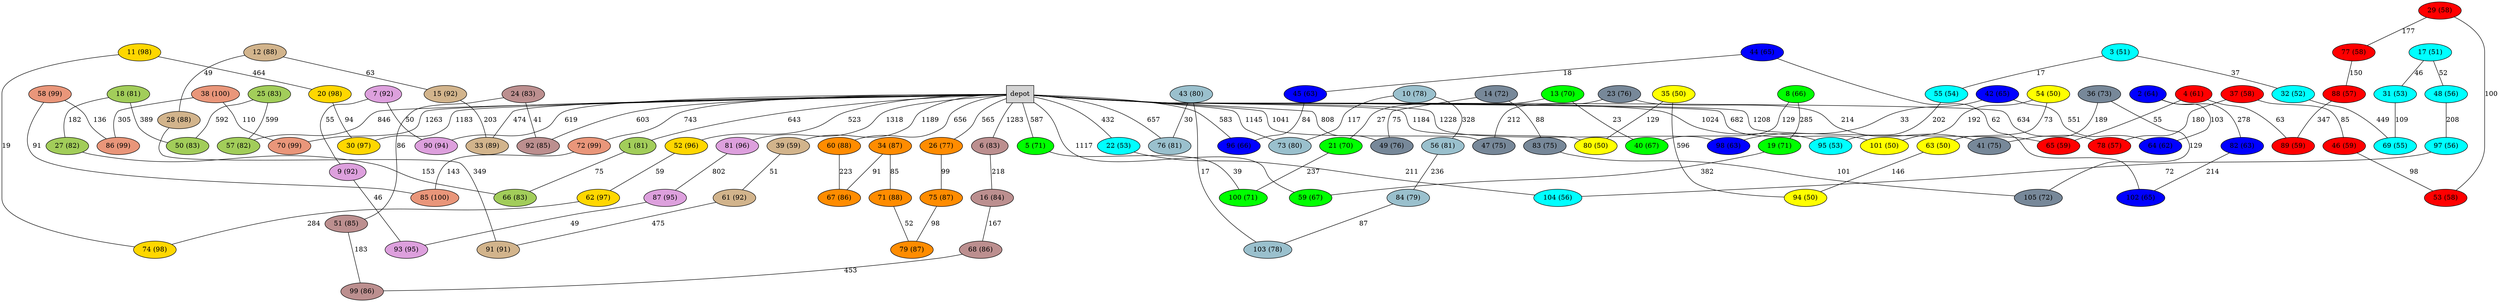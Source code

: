 graph G {
  0[shape = box, label = "depot", style = filled ];
  38[shape = ellipse, label = "38 (100)", style = filled , fillcolor = darksalmon ];
  85[shape = ellipse, label = "85 (100)", style = filled , fillcolor = darksalmon ];
  58[shape = ellipse, label = "58 (99)", style = filled , fillcolor = darksalmon ];
  70[shape = ellipse, label = "70 (99)", style = filled , fillcolor = darksalmon ];
  72[shape = ellipse, label = "72 (99)", style = filled , fillcolor = darksalmon ];
  86[shape = ellipse, label = "86 (99)", style = filled , fillcolor = darksalmon ];
  11[shape = ellipse, label = "11 (98)", style = filled , fillcolor = gold ];
  20[shape = ellipse, label = "20 (98)", style = filled , fillcolor = gold ];
  74[shape = ellipse, label = "74 (98)", style = filled , fillcolor = gold ];
  30[shape = ellipse, label = "30 (97)", style = filled , fillcolor = gold ];
  62[shape = ellipse, label = "62 (97)", style = filled , fillcolor = gold ];
  52[shape = ellipse, label = "52 (96)", style = filled , fillcolor = gold ];
  81[shape = ellipse, label = "81 (96)", style = filled , fillcolor = plum ];
  87[shape = ellipse, label = "87 (95)", style = filled , fillcolor = plum ];
  93[shape = ellipse, label = "93 (95)", style = filled , fillcolor = plum ];
  90[shape = ellipse, label = "90 (94)", style = filled , fillcolor = plum ];
  7[shape = ellipse, label = "7 (92)", style = filled , fillcolor = plum ];
  9[shape = ellipse, label = "9 (92)", style = filled , fillcolor = plum ];
  15[shape = ellipse, label = "15 (92)", style = filled , fillcolor = tan ];
  61[shape = ellipse, label = "61 (92)", style = filled , fillcolor = tan ];
  91[shape = ellipse, label = "91 (91)", style = filled , fillcolor = tan ];
  33[shape = ellipse, label = "33 (89)", style = filled , fillcolor = tan ];
  12[shape = ellipse, label = "12 (88)", style = filled , fillcolor = tan ];
  28[shape = ellipse, label = "28 (88)", style = filled , fillcolor = tan ];
  39[shape = ellipse, label = "39 (59)", style = filled , fillcolor = tan ];
  60[shape = ellipse, label = "60 (88)", style = filled , fillcolor = darkorange ];
  71[shape = ellipse, label = "71 (88)", style = filled , fillcolor = darkorange ];
  34[shape = ellipse, label = "34 (87)", style = filled , fillcolor = darkorange ];
  75[shape = ellipse, label = "75 (87)", style = filled , fillcolor = darkorange ];
  79[shape = ellipse, label = "79 (87)", style = filled , fillcolor = darkorange ];
  67[shape = ellipse, label = "67 (86)", style = filled , fillcolor = darkorange ];
  26[shape = ellipse, label = "26 (77)", style = filled , fillcolor = darkorange ];
  68[shape = ellipse, label = "68 (86)", style = filled , fillcolor = rosybrown ];
  99[shape = ellipse, label = "99 (86)", style = filled , fillcolor = rosybrown ];
  51[shape = ellipse, label = "51 (85)", style = filled , fillcolor = rosybrown ];
  92[shape = ellipse, label = "92 (85)", style = filled , fillcolor = rosybrown ];
  16[shape = ellipse, label = "16 (84)", style = filled , fillcolor = rosybrown ];
  6[shape = ellipse, label = "6 (83)", style = filled , fillcolor = rosybrown ];
  24[shape = ellipse, label = "24 (83)", style = filled , fillcolor = rosybrown ];
  25[shape = ellipse, label = "25 (83)", style = filled , fillcolor = darkolivegreen3 ];
  50[shape = ellipse, label = "50 (83)", style = filled , fillcolor = darkolivegreen3 ];
  66[shape = ellipse, label = "66 (83)", style = filled , fillcolor = darkolivegreen3 ];
  27[shape = ellipse, label = "27 (82)", style = filled , fillcolor = darkolivegreen3 ];
  57[shape = ellipse, label = "57 (82)", style = filled , fillcolor = darkolivegreen3 ];
  1[shape = ellipse, label = "1 (81)", style = filled , fillcolor = darkolivegreen3 ];
  18[shape = ellipse, label = "18 (81)", style = filled , fillcolor = darkolivegreen3 ];
  56[shape = ellipse, label = "56 (81)", style = filled , fillcolor = lightblue3 ];
  76[shape = ellipse, label = "76 (81)", style = filled , fillcolor = lightblue3 ];
  43[shape = ellipse, label = "43 (80)", style = filled , fillcolor = lightblue3 ];
  73[shape = ellipse, label = "73 (80)", style = filled , fillcolor = lightblue3 ];
  84[shape = ellipse, label = "84 (79)", style = filled , fillcolor = lightblue3 ];
  10[shape = ellipse, label = "10 (78)", style = filled , fillcolor = lightblue3 ];
  103[shape = ellipse, label = "103 (78)", style = filled , fillcolor = lightblue3 ];
  23[shape = ellipse, label = "23 (76)", style = filled , fillcolor = lightslategray ];
  49[shape = ellipse, label = "49 (76)", style = filled , fillcolor = lightslategray ];
  41[shape = ellipse, label = "41 (75)", style = filled , fillcolor = lightslategray ];
  47[shape = ellipse, label = "47 (75)", style = filled , fillcolor = lightslategray ];
  83[shape = ellipse, label = "83 (75)", style = filled , fillcolor = lightslategray ];
  36[shape = ellipse, label = "36 (73)", style = filled , fillcolor = lightslategray ];
  14[shape = ellipse, label = "14 (72)", style = filled , fillcolor = lightslategray ];
  105[shape = ellipse, label = "105 (72)", style = filled , fillcolor = lightslategray ];
  5[shape = ellipse, label = "5 (71)", style = filled , fillcolor = green ];
  19[shape = ellipse, label = "19 (71)", style = filled , fillcolor = green ];
  100[shape = ellipse, label = "100 (71)", style = filled , fillcolor = green ];
  13[shape = ellipse, label = "13 (70)", style = filled , fillcolor = green ];
  21[shape = ellipse, label = "21 (70)", style = filled , fillcolor = green ];
  40[shape = ellipse, label = "40 (67)", style = filled , fillcolor = green ];
  59[shape = ellipse, label = "59 (67)", style = filled , fillcolor = green ];
  8[shape = ellipse, label = "8 (66)", style = filled , fillcolor = green ];
  96[shape = ellipse, label = "96 (66)", style = filled , fillcolor = blue ];
  42[shape = ellipse, label = "42 (65)", style = filled , fillcolor = blue ];
  44[shape = ellipse, label = "44 (65)", style = filled , fillcolor = blue ];
  102[shape = ellipse, label = "102 (65)", style = filled , fillcolor = blue ];
  2[shape = ellipse, label = "2 (64)", style = filled , fillcolor = blue ];
  45[shape = ellipse, label = "45 (63)", style = filled , fillcolor = blue ];
  82[shape = ellipse, label = "82 (63)", style = filled , fillcolor = blue ];
  98[shape = ellipse, label = "98 (63)", style = filled , fillcolor = blue ];
  64[shape = ellipse, label = "64 (62)", style = filled , fillcolor = blue ];
  4[shape = ellipse, label = "4 (61)", style = filled , fillcolor = red ];
  46[shape = ellipse, label = "46 (59)", style = filled , fillcolor = red ];
  65[shape = ellipse, label = "65 (59)", style = filled , fillcolor = red ];
  89[shape = ellipse, label = "89 (59)", style = filled , fillcolor = red ];
  29[shape = ellipse, label = "29 (58)", style = filled , fillcolor = red ];
  37[shape = ellipse, label = "37 (58)", style = filled , fillcolor = red ];
  53[shape = ellipse, label = "53 (58)", style = filled , fillcolor = red ];
  77[shape = ellipse, label = "77 (58)", style = filled , fillcolor = red ];
  78[shape = ellipse, label = "78 (57)", style = filled , fillcolor = red ];
  88[shape = ellipse, label = "88 (57)", style = filled , fillcolor = red ];
  48[shape = ellipse, label = "48 (56)", style = filled , fillcolor = cyan ];
  97[shape = ellipse, label = "97 (56)", style = filled , fillcolor = cyan ];
  104[shape = ellipse, label = "104 (56)", style = filled , fillcolor = cyan ];
  69[shape = ellipse, label = "69 (55)", style = filled , fillcolor = cyan ];
  55[shape = ellipse, label = "55 (54)", style = filled , fillcolor = cyan ];
  22[shape = ellipse, label = "22 (53)", style = filled , fillcolor = cyan ];
  31[shape = ellipse, label = "31 (53)", style = filled , fillcolor = cyan ];
  95[shape = ellipse, label = "95 (53)", style = filled , fillcolor = cyan ];
  32[shape = ellipse, label = "32 (52)", style = filled , fillcolor = cyan ];
  3[shape = ellipse, label = "3 (51)", style = filled , fillcolor = cyan ];
  17[shape = ellipse, label = "17 (51)", style = filled , fillcolor = cyan ];
  35[shape = ellipse, label = "35 (50)", style = filled , fillcolor = yellow ];
  54[shape = ellipse, label = "54 (50)", style = filled , fillcolor = yellow ];
  63[shape = ellipse, label = "63 (50)", style = filled , fillcolor = yellow ];
  80[shape = ellipse, label = "80 (50)", style = filled , fillcolor = yellow ];
  94[shape = ellipse, label = "94 (50)", style = filled , fillcolor = yellow ];
  101[shape = ellipse, label = "101 (50)", style = filled , fillcolor = yellow ];
  "0"--"72"[label = "743"];
  "72"--"85"[label = "143"];
  "58"--"85"[label = "91"];
  "58"--"86"[label = "136"];
  "38"--"86"[label = "305"];
  "38"--"70"[label = "110"];
  "0"--"70"[label = "1263"];
  "0"--"52"[label = "523"];
  "52"--"62"[label = "59"];
  "62"--"74"[label = "284"];
  "11"--"74"[label = "19"];
  "11"--"20"[label = "464"];
  "20"--"30"[label = "94"];
  "0"--"30"[label = "1183"];
  "0"--"90"[label = "619"];
  "7"--"90"[label = "50"];
  "7"--"9"[label = "55"];
  "9"--"93"[label = "46"];
  "87"--"93"[label = "49"];
  "81"--"87"[label = "802"];
  "0"--"81"[label = "1318"];
  "0"--"33"[label = "474"];
  "15"--"33"[label = "203"];
  "12"--"15"[label = "63"];
  "12"--"28"[label = "49"];
  "28"--"91"[label = "349"];
  "61"--"91"[label = "475"];
  "39"--"61"[label = "51"];
  "0"--"39"[label = "1189"];
  "0"--"26"[label = "565"];
  "26"--"75"[label = "99"];
  "75"--"79"[label = "98"];
  "71"--"79"[label = "52"];
  "34"--"71"[label = "85"];
  "34"--"67"[label = "91"];
  "60"--"67"[label = "223"];
  "0"--"60"[label = "656"];
  "0"--"92"[label = "603"];
  "24"--"92"[label = "41"];
  "24"--"51"[label = "86"];
  "51"--"99"[label = "183"];
  "68"--"99"[label = "453"];
  "16"--"68"[label = "167"];
  "6"--"16"[label = "218"];
  "0"--"6"[label = "1283"];
  "0"--"1"[label = "643"];
  "1"--"66"[label = "75"];
  "27"--"66"[label = "153"];
  "18"--"27"[label = "182"];
  "18"--"50"[label = "389"];
  "25"--"50"[label = "592"];
  "25"--"57"[label = "599"];
  "0"--"57"[label = "846"];
  "0"--"76"[label = "657"];
  "43"--"76"[label = "30"];
  "43"--"103"[label = "17"];
  "84"--"103"[label = "87"];
  "56"--"84"[label = "236"];
  "10"--"56"[label = "328"];
  "10"--"73"[label = "117"];
  "0"--"73"[label = "1145"];
  "0"--"49"[label = "808"];
  "14"--"49"[label = "75"];
  "14"--"83"[label = "88"];
  "83"--"105"[label = "101"];
  "36"--"105"[label = "129"];
  "36"--"41"[label = "189"];
  "23"--"41"[label = "214"];
  "23"--"47"[label = "212"];
  "0"--"47"[label = "1041"];
  "0"--"5"[label = "587"];
  "5"--"100"[label = "39"];
  "21"--"100"[label = "237"];
  "13"--"21"[label = "27"];
  "13"--"40"[label = "23"];
  "8"--"40"[label = "129"];
  "8"--"19"[label = "285"];
  "19"--"59"[label = "382"];
  "0"--"59"[label = "1117"];
  "0"--"96"[label = "583"];
  "45"--"96"[label = "84"];
  "44"--"45"[label = "18"];
  "44"--"102"[label = "62"];
  "82"--"102"[label = "214"];
  "2"--"82"[label = "278"];
  "2"--"64"[label = "103"];
  "42"--"64"[label = "551"];
  "42"--"98"[label = "33"];
  "0"--"98"[label = "1228"];
  "0"--"78"[label = "634"];
  "37"--"78"[label = "180"];
  "37"--"46"[label = "85"];
  "46"--"53"[label = "98"];
  "29"--"53"[label = "100"];
  "29"--"77"[label = "177"];
  "77"--"88"[label = "150"];
  "88"--"89"[label = "347"];
  "4"--"89"[label = "63"];
  "4"--"65"[label = "55"];
  "0"--"65"[label = "1208"];
  "0"--"22"[label = "432"];
  "22"--"104"[label = "211"];
  "97"--"104"[label = "72"];
  "48"--"97"[label = "208"];
  "17"--"48"[label = "52"];
  "17"--"31"[label = "46"];
  "31"--"69"[label = "109"];
  "32"--"69"[label = "449"];
  "3"--"32"[label = "37"];
  "3"--"55"[label = "17"];
  "55"--"95"[label = "202"];
  "0"--"95"[label = "1024"];
  "0"--"101"[label = "682"];
  "54"--"101"[label = "192"];
  "54"--"63"[label = "73"];
  "63"--"94"[label = "146"];
  "35"--"94"[label = "596"];
  "35"--"80"[label = "129"];
  "0"--"80"[label = "1184"];
}
